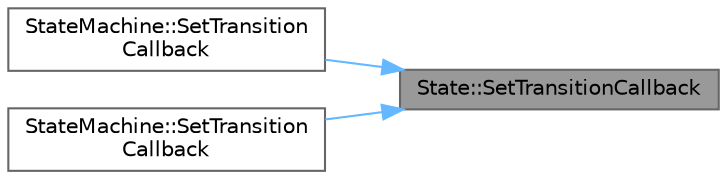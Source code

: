 digraph "State::SetTransitionCallback"
{
 // LATEX_PDF_SIZE
  bgcolor="transparent";
  edge [fontname=Helvetica,fontsize=10,labelfontname=Helvetica,labelfontsize=10];
  node [fontname=Helvetica,fontsize=10,shape=box,height=0.2,width=0.4];
  rankdir="RL";
  Node1 [id="Node000001",label="State::SetTransitionCallback",height=0.2,width=0.4,color="gray40", fillcolor="grey60", style="filled", fontcolor="black",tooltip="Modifies an existing transition's callback."];
  Node1 -> Node2 [id="edge1_Node000001_Node000002",dir="back",color="steelblue1",style="solid",tooltip=" "];
  Node2 [id="Node000002",label="StateMachine::SetTransition\lCallback",height=0.2,width=0.4,color="grey40", fillcolor="white", style="filled",URL="$class_state_machine.html#a926cc027614b12b1c2f0676a9d70c955",tooltip=" "];
  Node1 -> Node3 [id="edge2_Node000001_Node000003",dir="back",color="steelblue1",style="solid",tooltip=" "];
  Node3 [id="Node000003",label="StateMachine::SetTransition\lCallback",height=0.2,width=0.4,color="grey40", fillcolor="white", style="filled",URL="$class_state_machine.html#a0810f5dd439f9637a9f4da87b74d7c87",tooltip="Changes (or resets to default -a printf-) a transition's callback."];
}
